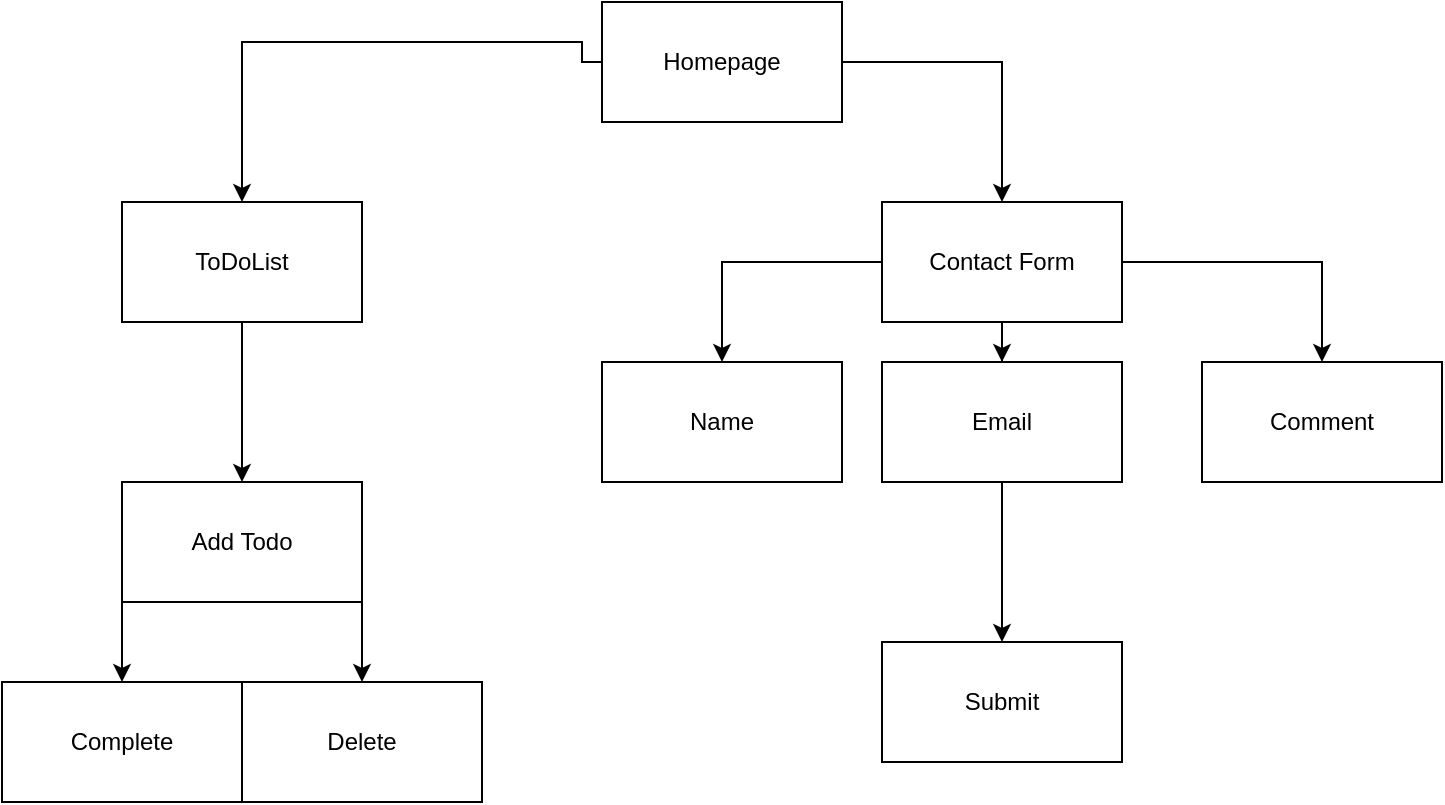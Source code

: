 <mxfile version="24.2.0" type="github">
  <diagram name="Page-1" id="GMj_kM7ykPSV8HEekeze">
    <mxGraphModel dx="1120" dy="434" grid="1" gridSize="10" guides="1" tooltips="1" connect="1" arrows="1" fold="1" page="1" pageScale="1" pageWidth="850" pageHeight="1100" math="0" shadow="0">
      <root>
        <mxCell id="0" />
        <mxCell id="1" parent="0" />
        <mxCell id="3b4g07Efa3hYtShFLJmK-4" style="edgeStyle=orthogonalEdgeStyle;rounded=0;orthogonalLoop=1;jettySize=auto;html=1;exitX=0.008;exitY=0.367;exitDx=0;exitDy=0;entryX=0.5;entryY=0;entryDx=0;entryDy=0;exitPerimeter=0;" edge="1" parent="1" source="3b4g07Efa3hYtShFLJmK-1" target="3b4g07Efa3hYtShFLJmK-2">
          <mxGeometry relative="1" as="geometry">
            <mxPoint x="330" y="90" as="sourcePoint" />
            <mxPoint x="150" y="160" as="targetPoint" />
            <Array as="points">
              <mxPoint x="341" y="90" />
              <mxPoint x="330" y="90" />
              <mxPoint x="330" y="80" />
              <mxPoint x="160" y="80" />
            </Array>
          </mxGeometry>
        </mxCell>
        <mxCell id="3b4g07Efa3hYtShFLJmK-5" style="edgeStyle=orthogonalEdgeStyle;rounded=0;orthogonalLoop=1;jettySize=auto;html=1;exitX=1;exitY=0.5;exitDx=0;exitDy=0;entryX=0.5;entryY=0;entryDx=0;entryDy=0;" edge="1" parent="1" source="3b4g07Efa3hYtShFLJmK-1" target="3b4g07Efa3hYtShFLJmK-3">
          <mxGeometry relative="1" as="geometry">
            <mxPoint x="540" y="90" as="targetPoint" />
          </mxGeometry>
        </mxCell>
        <mxCell id="3b4g07Efa3hYtShFLJmK-1" value="Homepage" style="rounded=0;whiteSpace=wrap;html=1;" vertex="1" parent="1">
          <mxGeometry x="340" y="60" width="120" height="60" as="geometry" />
        </mxCell>
        <mxCell id="3b4g07Efa3hYtShFLJmK-11" style="edgeStyle=orthogonalEdgeStyle;rounded=0;orthogonalLoop=1;jettySize=auto;html=1;exitX=0.5;exitY=1;exitDx=0;exitDy=0;entryX=0.5;entryY=0;entryDx=0;entryDy=0;" edge="1" parent="1" source="3b4g07Efa3hYtShFLJmK-2" target="3b4g07Efa3hYtShFLJmK-6">
          <mxGeometry relative="1" as="geometry">
            <mxPoint x="60" y="210" as="targetPoint" />
            <Array as="points">
              <mxPoint x="160" y="240" />
              <mxPoint x="160" y="240" />
            </Array>
          </mxGeometry>
        </mxCell>
        <mxCell id="3b4g07Efa3hYtShFLJmK-2" value="ToDoList" style="rounded=0;whiteSpace=wrap;html=1;" vertex="1" parent="1">
          <mxGeometry x="100" y="160" width="120" height="60" as="geometry" />
        </mxCell>
        <mxCell id="3b4g07Efa3hYtShFLJmK-14" value="" style="edgeStyle=orthogonalEdgeStyle;rounded=0;orthogonalLoop=1;jettySize=auto;html=1;" edge="1" parent="1" source="3b4g07Efa3hYtShFLJmK-3" target="3b4g07Efa3hYtShFLJmK-13">
          <mxGeometry relative="1" as="geometry" />
        </mxCell>
        <mxCell id="3b4g07Efa3hYtShFLJmK-16" value="" style="edgeStyle=orthogonalEdgeStyle;rounded=0;orthogonalLoop=1;jettySize=auto;html=1;" edge="1" parent="1" source="3b4g07Efa3hYtShFLJmK-3" target="3b4g07Efa3hYtShFLJmK-15">
          <mxGeometry relative="1" as="geometry" />
        </mxCell>
        <mxCell id="3b4g07Efa3hYtShFLJmK-18" value="" style="edgeStyle=orthogonalEdgeStyle;rounded=0;orthogonalLoop=1;jettySize=auto;html=1;" edge="1" parent="1" source="3b4g07Efa3hYtShFLJmK-3" target="3b4g07Efa3hYtShFLJmK-17">
          <mxGeometry relative="1" as="geometry" />
        </mxCell>
        <mxCell id="3b4g07Efa3hYtShFLJmK-3" value="Contact Form" style="rounded=0;whiteSpace=wrap;html=1;" vertex="1" parent="1">
          <mxGeometry x="480" y="160" width="120" height="60" as="geometry" />
        </mxCell>
        <mxCell id="3b4g07Efa3hYtShFLJmK-20" value="" style="edgeStyle=orthogonalEdgeStyle;rounded=0;orthogonalLoop=1;jettySize=auto;html=1;exitX=0;exitY=1;exitDx=0;exitDy=0;" edge="1" parent="1" source="3b4g07Efa3hYtShFLJmK-6" target="3b4g07Efa3hYtShFLJmK-19">
          <mxGeometry relative="1" as="geometry" />
        </mxCell>
        <mxCell id="3b4g07Efa3hYtShFLJmK-21" style="edgeStyle=orthogonalEdgeStyle;rounded=0;orthogonalLoop=1;jettySize=auto;html=1;exitX=1;exitY=1;exitDx=0;exitDy=0;" edge="1" parent="1" source="3b4g07Efa3hYtShFLJmK-6">
          <mxGeometry relative="1" as="geometry">
            <mxPoint x="220" y="400" as="targetPoint" />
          </mxGeometry>
        </mxCell>
        <mxCell id="3b4g07Efa3hYtShFLJmK-6" value="Add Todo" style="rounded=0;whiteSpace=wrap;html=1;" vertex="1" parent="1">
          <mxGeometry x="100" y="300" width="120" height="60" as="geometry" />
        </mxCell>
        <mxCell id="3b4g07Efa3hYtShFLJmK-24" value="" style="edgeStyle=orthogonalEdgeStyle;rounded=0;orthogonalLoop=1;jettySize=auto;html=1;" edge="1" parent="1" source="3b4g07Efa3hYtShFLJmK-13" target="3b4g07Efa3hYtShFLJmK-23">
          <mxGeometry relative="1" as="geometry" />
        </mxCell>
        <mxCell id="3b4g07Efa3hYtShFLJmK-13" value="Email" style="rounded=0;whiteSpace=wrap;html=1;" vertex="1" parent="1">
          <mxGeometry x="480" y="240" width="120" height="60" as="geometry" />
        </mxCell>
        <mxCell id="3b4g07Efa3hYtShFLJmK-15" value="Name" style="rounded=0;whiteSpace=wrap;html=1;" vertex="1" parent="1">
          <mxGeometry x="340" y="240" width="120" height="60" as="geometry" />
        </mxCell>
        <mxCell id="3b4g07Efa3hYtShFLJmK-17" value="Comment" style="rounded=0;whiteSpace=wrap;html=1;" vertex="1" parent="1">
          <mxGeometry x="640" y="240" width="120" height="60" as="geometry" />
        </mxCell>
        <mxCell id="3b4g07Efa3hYtShFLJmK-19" value="Complete" style="rounded=0;whiteSpace=wrap;html=1;" vertex="1" parent="1">
          <mxGeometry x="40" y="400" width="120" height="60" as="geometry" />
        </mxCell>
        <mxCell id="3b4g07Efa3hYtShFLJmK-22" value="Delete" style="rounded=0;whiteSpace=wrap;html=1;" vertex="1" parent="1">
          <mxGeometry x="160" y="400" width="120" height="60" as="geometry" />
        </mxCell>
        <mxCell id="3b4g07Efa3hYtShFLJmK-23" value="Submit" style="rounded=0;whiteSpace=wrap;html=1;" vertex="1" parent="1">
          <mxGeometry x="480" y="380" width="120" height="60" as="geometry" />
        </mxCell>
      </root>
    </mxGraphModel>
  </diagram>
</mxfile>

